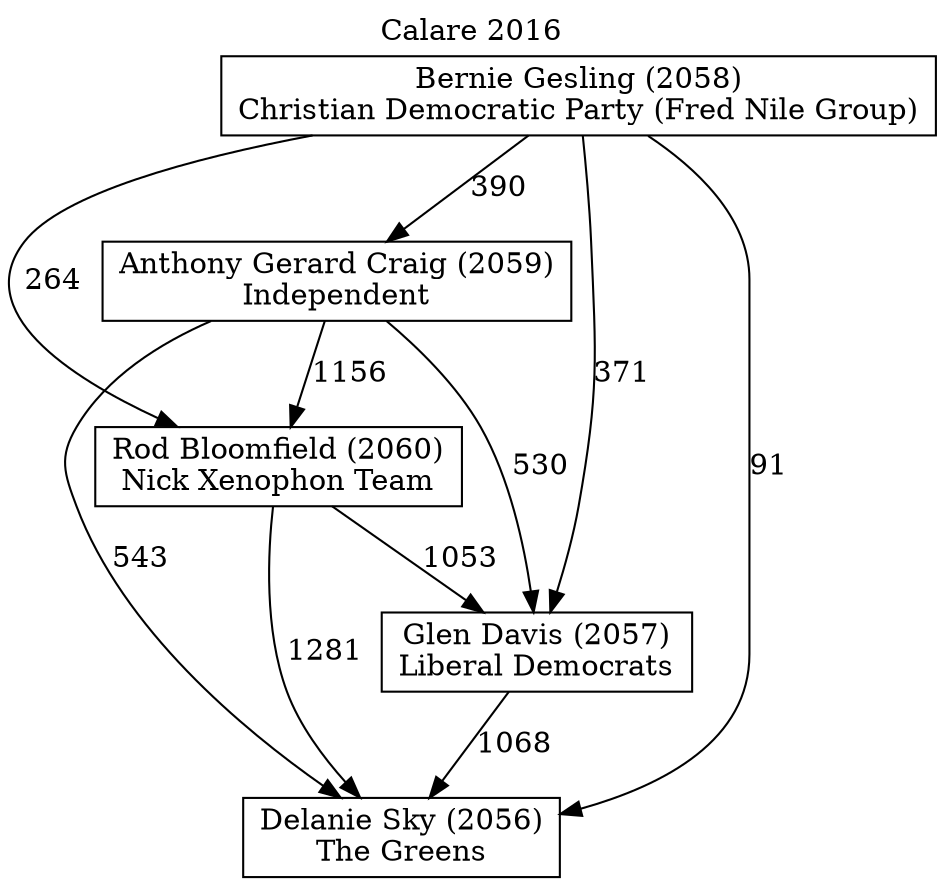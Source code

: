 // House preference flow
digraph "Delanie Sky (2056)_Calare_2016" {
	graph [label="Calare 2016" labelloc=t mclimit=10]
	node [shape=box]
	"Delanie Sky (2056)" [label="Delanie Sky (2056)
The Greens"]
	"Glen Davis (2057)" [label="Glen Davis (2057)
Liberal Democrats"]
	"Rod Bloomfield (2060)" [label="Rod Bloomfield (2060)
Nick Xenophon Team"]
	"Anthony Gerard Craig (2059)" [label="Anthony Gerard Craig (2059)
Independent"]
	"Bernie Gesling (2058)" [label="Bernie Gesling (2058)
Christian Democratic Party (Fred Nile Group)"]
	"Delanie Sky (2056)" [label="Delanie Sky (2056)
The Greens"]
	"Rod Bloomfield (2060)" [label="Rod Bloomfield (2060)
Nick Xenophon Team"]
	"Anthony Gerard Craig (2059)" [label="Anthony Gerard Craig (2059)
Independent"]
	"Bernie Gesling (2058)" [label="Bernie Gesling (2058)
Christian Democratic Party (Fred Nile Group)"]
	"Delanie Sky (2056)" [label="Delanie Sky (2056)
The Greens"]
	"Anthony Gerard Craig (2059)" [label="Anthony Gerard Craig (2059)
Independent"]
	"Bernie Gesling (2058)" [label="Bernie Gesling (2058)
Christian Democratic Party (Fred Nile Group)"]
	"Delanie Sky (2056)" [label="Delanie Sky (2056)
The Greens"]
	"Bernie Gesling (2058)" [label="Bernie Gesling (2058)
Christian Democratic Party (Fred Nile Group)"]
	"Bernie Gesling (2058)" [label="Bernie Gesling (2058)
Christian Democratic Party (Fred Nile Group)"]
	"Anthony Gerard Craig (2059)" [label="Anthony Gerard Craig (2059)
Independent"]
	"Bernie Gesling (2058)" [label="Bernie Gesling (2058)
Christian Democratic Party (Fred Nile Group)"]
	"Bernie Gesling (2058)" [label="Bernie Gesling (2058)
Christian Democratic Party (Fred Nile Group)"]
	"Rod Bloomfield (2060)" [label="Rod Bloomfield (2060)
Nick Xenophon Team"]
	"Anthony Gerard Craig (2059)" [label="Anthony Gerard Craig (2059)
Independent"]
	"Bernie Gesling (2058)" [label="Bernie Gesling (2058)
Christian Democratic Party (Fred Nile Group)"]
	"Rod Bloomfield (2060)" [label="Rod Bloomfield (2060)
Nick Xenophon Team"]
	"Bernie Gesling (2058)" [label="Bernie Gesling (2058)
Christian Democratic Party (Fred Nile Group)"]
	"Bernie Gesling (2058)" [label="Bernie Gesling (2058)
Christian Democratic Party (Fred Nile Group)"]
	"Anthony Gerard Craig (2059)" [label="Anthony Gerard Craig (2059)
Independent"]
	"Bernie Gesling (2058)" [label="Bernie Gesling (2058)
Christian Democratic Party (Fred Nile Group)"]
	"Bernie Gesling (2058)" [label="Bernie Gesling (2058)
Christian Democratic Party (Fred Nile Group)"]
	"Glen Davis (2057)" [label="Glen Davis (2057)
Liberal Democrats"]
	"Rod Bloomfield (2060)" [label="Rod Bloomfield (2060)
Nick Xenophon Team"]
	"Anthony Gerard Craig (2059)" [label="Anthony Gerard Craig (2059)
Independent"]
	"Bernie Gesling (2058)" [label="Bernie Gesling (2058)
Christian Democratic Party (Fred Nile Group)"]
	"Glen Davis (2057)" [label="Glen Davis (2057)
Liberal Democrats"]
	"Anthony Gerard Craig (2059)" [label="Anthony Gerard Craig (2059)
Independent"]
	"Bernie Gesling (2058)" [label="Bernie Gesling (2058)
Christian Democratic Party (Fred Nile Group)"]
	"Glen Davis (2057)" [label="Glen Davis (2057)
Liberal Democrats"]
	"Bernie Gesling (2058)" [label="Bernie Gesling (2058)
Christian Democratic Party (Fred Nile Group)"]
	"Bernie Gesling (2058)" [label="Bernie Gesling (2058)
Christian Democratic Party (Fred Nile Group)"]
	"Anthony Gerard Craig (2059)" [label="Anthony Gerard Craig (2059)
Independent"]
	"Bernie Gesling (2058)" [label="Bernie Gesling (2058)
Christian Democratic Party (Fred Nile Group)"]
	"Bernie Gesling (2058)" [label="Bernie Gesling (2058)
Christian Democratic Party (Fred Nile Group)"]
	"Rod Bloomfield (2060)" [label="Rod Bloomfield (2060)
Nick Xenophon Team"]
	"Anthony Gerard Craig (2059)" [label="Anthony Gerard Craig (2059)
Independent"]
	"Bernie Gesling (2058)" [label="Bernie Gesling (2058)
Christian Democratic Party (Fred Nile Group)"]
	"Rod Bloomfield (2060)" [label="Rod Bloomfield (2060)
Nick Xenophon Team"]
	"Bernie Gesling (2058)" [label="Bernie Gesling (2058)
Christian Democratic Party (Fred Nile Group)"]
	"Bernie Gesling (2058)" [label="Bernie Gesling (2058)
Christian Democratic Party (Fred Nile Group)"]
	"Anthony Gerard Craig (2059)" [label="Anthony Gerard Craig (2059)
Independent"]
	"Bernie Gesling (2058)" [label="Bernie Gesling (2058)
Christian Democratic Party (Fred Nile Group)"]
	"Bernie Gesling (2058)" [label="Bernie Gesling (2058)
Christian Democratic Party (Fred Nile Group)"]
	"Glen Davis (2057)" -> "Delanie Sky (2056)" [label=1068]
	"Rod Bloomfield (2060)" -> "Glen Davis (2057)" [label=1053]
	"Anthony Gerard Craig (2059)" -> "Rod Bloomfield (2060)" [label=1156]
	"Bernie Gesling (2058)" -> "Anthony Gerard Craig (2059)" [label=390]
	"Rod Bloomfield (2060)" -> "Delanie Sky (2056)" [label=1281]
	"Anthony Gerard Craig (2059)" -> "Delanie Sky (2056)" [label=543]
	"Bernie Gesling (2058)" -> "Delanie Sky (2056)" [label=91]
	"Bernie Gesling (2058)" -> "Rod Bloomfield (2060)" [label=264]
	"Anthony Gerard Craig (2059)" -> "Glen Davis (2057)" [label=530]
	"Bernie Gesling (2058)" -> "Glen Davis (2057)" [label=371]
}
